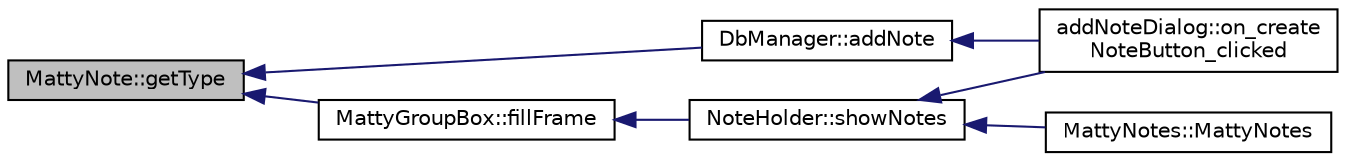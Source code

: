 digraph "MattyNote::getType"
{
  edge [fontname="Helvetica",fontsize="10",labelfontname="Helvetica",labelfontsize="10"];
  node [fontname="Helvetica",fontsize="10",shape=record];
  rankdir="LR";
  Node75 [label="MattyNote::getType",height=0.2,width=0.4,color="black", fillcolor="grey75", style="filled", fontcolor="black"];
  Node75 -> Node76 [dir="back",color="midnightblue",fontsize="10",style="solid"];
  Node76 [label="DbManager::addNote",height=0.2,width=0.4,color="black", fillcolor="white", style="filled",URL="$classDbManager.html#a0d97afdec08f212ec39100d26d8b4273"];
  Node76 -> Node77 [dir="back",color="midnightblue",fontsize="10",style="solid"];
  Node77 [label="addNoteDialog::on_create\lNoteButton_clicked",height=0.2,width=0.4,color="black", fillcolor="white", style="filled",URL="$classaddNoteDialog.html#a67b28dc05851888a45774eb240d6e43d"];
  Node75 -> Node78 [dir="back",color="midnightblue",fontsize="10",style="solid"];
  Node78 [label="MattyGroupBox::fillFrame",height=0.2,width=0.4,color="black", fillcolor="white", style="filled",URL="$classMattyGroupBox.html#a4cbc1800e9ec63cdd0e064d3a3738b80"];
  Node78 -> Node79 [dir="back",color="midnightblue",fontsize="10",style="solid"];
  Node79 [label="NoteHolder::showNotes",height=0.2,width=0.4,color="black", fillcolor="white", style="filled",URL="$classNoteHolder.html#a9fbdbdf5cc2628f360c45eb861eacded"];
  Node79 -> Node77 [dir="back",color="midnightblue",fontsize="10",style="solid"];
  Node79 -> Node80 [dir="back",color="midnightblue",fontsize="10",style="solid"];
  Node80 [label="MattyNotes::MattyNotes",height=0.2,width=0.4,color="black", fillcolor="white", style="filled",URL="$classMattyNotes.html#aa81db851f82183700abb0b7cd1ba2299"];
}
